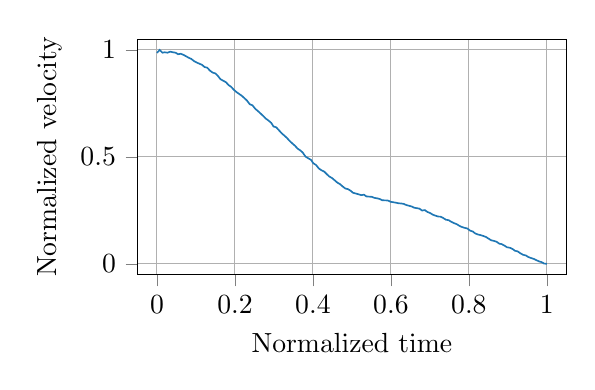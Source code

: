 % This file was created by matplotlib2tikz v0.6.14.
\begin{tikzpicture}

\definecolor{color0}{rgb}{0.122,0.467,0.706}

\begin{axis}[
xlabel={Normalized time},
ylabel={Normalized velocity},
xmin=-0.05, xmax=1.05,
ymin=-0.05, ymax=1.05,
width=200pt,
height=130pt,
tick align=outside,
tick pos=left,
xmajorgrids,
x grid style={white!69.02!black},
ymajorgrids,
y grid style={white!69.02!black}
]
\addplot [semithick, color0, forget plot]
table {%
0 0.986
0.007 1
0.014 0.987
0.02 0.989
0.027 0.987
0.034 0.992
0.041 0.989
0.048 0.987
0.054 0.98
0.061 0.982
0.068 0.977
0.075 0.97
0.082 0.963
0.088 0.958
0.095 0.948
0.102 0.941
0.116 0.93
0.122 0.92
0.129 0.917
0.136 0.903
0.143 0.894
0.15 0.89
0.156 0.879
0.163 0.863
0.17 0.856
0.177 0.849
0.184 0.835
0.19 0.828
0.197 0.814
0.204 0.803
0.211 0.794
0.218 0.785
0.224 0.775
0.231 0.763
0.238 0.746
0.245 0.741
0.252 0.725
0.259 0.714
0.265 0.704
0.272 0.692
0.279 0.679
0.286 0.67
0.293 0.659
0.299 0.642
0.306 0.638
0.313 0.624
0.32 0.61
0.327 0.599
0.333 0.589
0.34 0.575
0.347 0.563
0.354 0.552
0.361 0.538
0.367 0.531
0.374 0.52
0.381 0.501
0.395 0.486
0.401 0.47
0.408 0.462
0.415 0.446
0.422 0.437
0.429 0.431
0.435 0.42
0.442 0.408
0.449 0.401
0.456 0.39
0.463 0.379
0.469 0.373
0.476 0.362
0.483 0.352
0.49 0.349
0.497 0.341
0.503 0.332
0.517 0.325
0.524 0.321
0.531 0.323
0.537 0.315
0.551 0.313
0.558 0.308
0.565 0.306
0.571 0.303
0.578 0.297
0.592 0.296
0.599 0.29
0.612 0.286
0.619 0.283
0.626 0.282
0.633 0.28
0.639 0.275
0.653 0.268
0.66 0.262
0.673 0.258
0.68 0.249
0.687 0.251
0.694 0.242
0.701 0.237
0.707 0.23
0.714 0.225
0.721 0.221
0.728 0.22
0.735 0.213
0.741 0.206
0.748 0.204
0.755 0.196
0.762 0.19
0.769 0.185
0.776 0.177
0.782 0.172
0.789 0.168
0.796 0.165
0.803 0.155
0.81 0.151
0.816 0.142
0.823 0.137
0.83 0.134
0.837 0.13
0.844 0.125
0.85 0.118
0.857 0.11
0.864 0.107
0.871 0.103
0.878 0.094
0.884 0.092
0.891 0.085
0.898 0.077
0.905 0.075
0.912 0.069
0.918 0.061
0.925 0.058
0.932 0.049
0.939 0.042
0.946 0.039
0.952 0.032
0.959 0.027
0.966 0.023
0.973 0.017
0.98 0.011
0.986 0.008
0.993 0.001
1 0
};
\end{axis}

\end{tikzpicture}